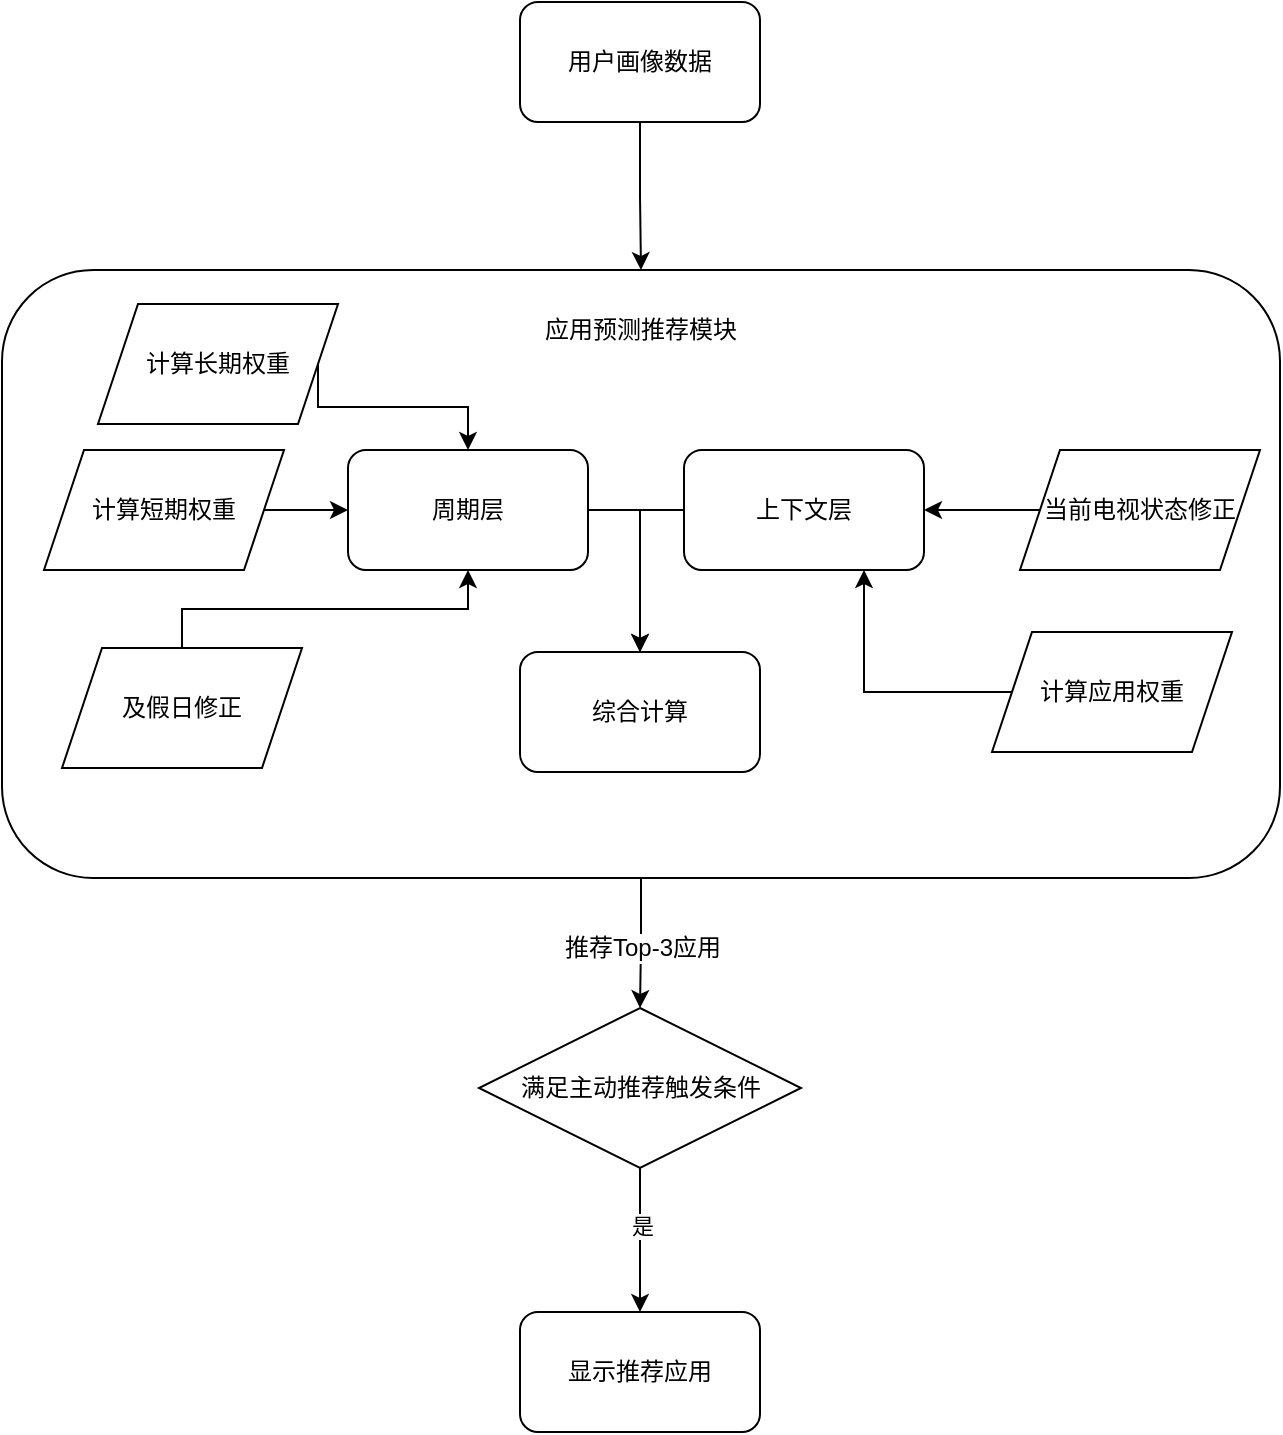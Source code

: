 <mxfile version="28.2.7">
  <diagram name="第 1 页" id="jz4rnGy-1L0_zgC-4YRw">
    <mxGraphModel dx="1426" dy="743" grid="0" gridSize="10" guides="1" tooltips="1" connect="1" arrows="1" fold="1" page="1" pageScale="1" pageWidth="827" pageHeight="1169" math="0" shadow="0">
      <root>
        <mxCell id="0" />
        <mxCell id="1" parent="0" />
        <mxCell id="Ezij4zsDTLMvI3d3QoPp-4" style="edgeStyle=orthogonalEdgeStyle;rounded=0;orthogonalLoop=1;jettySize=auto;html=1;exitX=0.5;exitY=1;exitDx=0;exitDy=0;entryX=0.5;entryY=0;entryDx=0;entryDy=0;" edge="1" parent="1" source="Ezij4zsDTLMvI3d3QoPp-1" target="Ezij4zsDTLMvI3d3QoPp-2">
          <mxGeometry relative="1" as="geometry" />
        </mxCell>
        <mxCell id="Ezij4zsDTLMvI3d3QoPp-1" value="用户画像数据" style="rounded=1;whiteSpace=wrap;html=1;" vertex="1" parent="1">
          <mxGeometry x="323" y="130" width="120" height="60" as="geometry" />
        </mxCell>
        <mxCell id="Ezij4zsDTLMvI3d3QoPp-11" style="edgeStyle=orthogonalEdgeStyle;rounded=0;orthogonalLoop=1;jettySize=auto;html=1;exitX=0.5;exitY=1;exitDx=0;exitDy=0;" edge="1" parent="1" source="Ezij4zsDTLMvI3d3QoPp-2" target="Ezij4zsDTLMvI3d3QoPp-10">
          <mxGeometry relative="1" as="geometry" />
        </mxCell>
        <mxCell id="Ezij4zsDTLMvI3d3QoPp-27" value="&lt;font style=&quot;font-size: 12px;&quot;&gt;&lt;font style=&quot;background-color: light-dark(#ffffff, var(--ge-dark-color, #121212)); color: light-dark(rgb(0, 0, 0), rgb(255, 255, 255));&quot;&gt;推荐&lt;/font&gt;&lt;font style=&quot;background-color: light-dark(#ffffff, var(--ge-dark-color, #121212)); color: light-dark(rgb(0, 0, 0), rgb(255, 255, 255));&quot;&gt;Top-3应用&lt;/font&gt;&lt;/font&gt;" style="edgeLabel;html=1;align=center;verticalAlign=middle;resizable=0;points=[];" vertex="1" connectable="0" parent="Ezij4zsDTLMvI3d3QoPp-11">
          <mxGeometry x="0.053" y="1" relative="1" as="geometry">
            <mxPoint y="1" as="offset" />
          </mxGeometry>
        </mxCell>
        <mxCell id="Ezij4zsDTLMvI3d3QoPp-2" value="" style="rounded=1;whiteSpace=wrap;html=1;" vertex="1" parent="1">
          <mxGeometry x="64" y="264" width="639" height="304" as="geometry" />
        </mxCell>
        <mxCell id="Ezij4zsDTLMvI3d3QoPp-3" value="应用预测推荐模块" style="text;html=1;whiteSpace=wrap;strokeColor=none;fillColor=none;align=center;verticalAlign=middle;rounded=0;" vertex="1" parent="1">
          <mxGeometry x="323" y="279" width="121" height="30" as="geometry" />
        </mxCell>
        <mxCell id="Ezij4zsDTLMvI3d3QoPp-26" style="edgeStyle=orthogonalEdgeStyle;rounded=0;orthogonalLoop=1;jettySize=auto;html=1;exitX=1;exitY=0.5;exitDx=0;exitDy=0;" edge="1" parent="1" source="Ezij4zsDTLMvI3d3QoPp-5" target="Ezij4zsDTLMvI3d3QoPp-24">
          <mxGeometry relative="1" as="geometry" />
        </mxCell>
        <mxCell id="Ezij4zsDTLMvI3d3QoPp-5" value="周期层" style="rounded=1;whiteSpace=wrap;html=1;" vertex="1" parent="1">
          <mxGeometry x="237" y="354" width="120" height="60" as="geometry" />
        </mxCell>
        <mxCell id="Ezij4zsDTLMvI3d3QoPp-25" style="edgeStyle=orthogonalEdgeStyle;rounded=0;orthogonalLoop=1;jettySize=auto;html=1;exitX=0;exitY=0.5;exitDx=0;exitDy=0;entryX=0.5;entryY=0;entryDx=0;entryDy=0;" edge="1" parent="1" source="Ezij4zsDTLMvI3d3QoPp-6" target="Ezij4zsDTLMvI3d3QoPp-24">
          <mxGeometry relative="1" as="geometry" />
        </mxCell>
        <mxCell id="Ezij4zsDTLMvI3d3QoPp-6" value="上下文层" style="rounded=1;whiteSpace=wrap;html=1;" vertex="1" parent="1">
          <mxGeometry x="405" y="354" width="120" height="60" as="geometry" />
        </mxCell>
        <mxCell id="Ezij4zsDTLMvI3d3QoPp-31" style="edgeStyle=orthogonalEdgeStyle;rounded=0;orthogonalLoop=1;jettySize=auto;html=1;exitX=0.5;exitY=1;exitDx=0;exitDy=0;" edge="1" parent="1" source="Ezij4zsDTLMvI3d3QoPp-10" target="Ezij4zsDTLMvI3d3QoPp-14">
          <mxGeometry relative="1" as="geometry" />
        </mxCell>
        <mxCell id="Ezij4zsDTLMvI3d3QoPp-32" value="是" style="edgeLabel;html=1;align=center;verticalAlign=middle;resizable=0;points=[];" vertex="1" connectable="0" parent="Ezij4zsDTLMvI3d3QoPp-31">
          <mxGeometry x="-0.306" y="1" relative="1" as="geometry">
            <mxPoint y="4" as="offset" />
          </mxGeometry>
        </mxCell>
        <mxCell id="Ezij4zsDTLMvI3d3QoPp-10" value="&lt;p class=&quot;MsoNormal&quot;&gt;&lt;font style=&quot;font-size: 12px;&quot;&gt;满足主动推荐触发条件&lt;/font&gt;&lt;/p&gt;" style="rhombus;whiteSpace=wrap;html=1;" vertex="1" parent="1">
          <mxGeometry x="302.5" y="633" width="161" height="80" as="geometry" />
        </mxCell>
        <mxCell id="Ezij4zsDTLMvI3d3QoPp-14" value="显示推荐应用" style="rounded=1;whiteSpace=wrap;html=1;" vertex="1" parent="1">
          <mxGeometry x="323" y="785" width="120" height="60" as="geometry" />
        </mxCell>
        <mxCell id="Ezij4zsDTLMvI3d3QoPp-19" style="rounded=0;orthogonalLoop=1;jettySize=auto;html=1;exitX=1;exitY=0.5;exitDx=0;exitDy=0;edgeStyle=elbowEdgeStyle;elbow=vertical;" edge="1" parent="1" source="Ezij4zsDTLMvI3d3QoPp-15" target="Ezij4zsDTLMvI3d3QoPp-5">
          <mxGeometry relative="1" as="geometry" />
        </mxCell>
        <mxCell id="Ezij4zsDTLMvI3d3QoPp-15" value="计算长期权重" style="shape=parallelogram;perimeter=parallelogramPerimeter;whiteSpace=wrap;html=1;fixedSize=1;" vertex="1" parent="1">
          <mxGeometry x="112" y="281" width="120" height="60" as="geometry" />
        </mxCell>
        <mxCell id="Ezij4zsDTLMvI3d3QoPp-20" style="rounded=0;orthogonalLoop=1;jettySize=auto;html=1;exitX=1;exitY=0.5;exitDx=0;exitDy=0;entryX=0;entryY=0.5;entryDx=0;entryDy=0;edgeStyle=orthogonalEdgeStyle;elbow=vertical;" edge="1" parent="1" source="Ezij4zsDTLMvI3d3QoPp-16" target="Ezij4zsDTLMvI3d3QoPp-5">
          <mxGeometry relative="1" as="geometry" />
        </mxCell>
        <mxCell id="Ezij4zsDTLMvI3d3QoPp-16" value="计算短期权重" style="shape=parallelogram;perimeter=parallelogramPerimeter;whiteSpace=wrap;html=1;fixedSize=1;" vertex="1" parent="1">
          <mxGeometry x="85" y="354" width="120" height="60" as="geometry" />
        </mxCell>
        <mxCell id="Ezij4zsDTLMvI3d3QoPp-21" style="rounded=0;orthogonalLoop=1;jettySize=auto;html=1;exitX=0.5;exitY=0;exitDx=0;exitDy=0;entryX=0.5;entryY=1;entryDx=0;entryDy=0;edgeStyle=elbowEdgeStyle;elbow=vertical;" edge="1" parent="1" source="Ezij4zsDTLMvI3d3QoPp-17" target="Ezij4zsDTLMvI3d3QoPp-5">
          <mxGeometry relative="1" as="geometry" />
        </mxCell>
        <mxCell id="Ezij4zsDTLMvI3d3QoPp-17" value="及假日修正" style="shape=parallelogram;perimeter=parallelogramPerimeter;whiteSpace=wrap;html=1;fixedSize=1;" vertex="1" parent="1">
          <mxGeometry x="94" y="453" width="120" height="60" as="geometry" />
        </mxCell>
        <mxCell id="Ezij4zsDTLMvI3d3QoPp-23" style="edgeStyle=orthogonalEdgeStyle;rounded=0;orthogonalLoop=1;jettySize=auto;html=1;exitX=0;exitY=0.5;exitDx=0;exitDy=0;" edge="1" parent="1" source="Ezij4zsDTLMvI3d3QoPp-22" target="Ezij4zsDTLMvI3d3QoPp-6">
          <mxGeometry relative="1" as="geometry" />
        </mxCell>
        <mxCell id="Ezij4zsDTLMvI3d3QoPp-22" value="当前电视状态修正" style="shape=parallelogram;perimeter=parallelogramPerimeter;whiteSpace=wrap;html=1;fixedSize=1;" vertex="1" parent="1">
          <mxGeometry x="573" y="354" width="120" height="60" as="geometry" />
        </mxCell>
        <mxCell id="Ezij4zsDTLMvI3d3QoPp-24" value="综合计算" style="rounded=1;whiteSpace=wrap;html=1;" vertex="1" parent="1">
          <mxGeometry x="323" y="455" width="120" height="60" as="geometry" />
        </mxCell>
        <mxCell id="Ezij4zsDTLMvI3d3QoPp-34" style="edgeStyle=orthogonalEdgeStyle;rounded=0;orthogonalLoop=1;jettySize=auto;html=1;exitX=0;exitY=0.5;exitDx=0;exitDy=0;entryX=0.75;entryY=1;entryDx=0;entryDy=0;" edge="1" parent="1" source="Ezij4zsDTLMvI3d3QoPp-33" target="Ezij4zsDTLMvI3d3QoPp-6">
          <mxGeometry relative="1" as="geometry" />
        </mxCell>
        <mxCell id="Ezij4zsDTLMvI3d3QoPp-33" value="计算应用权重" style="shape=parallelogram;perimeter=parallelogramPerimeter;whiteSpace=wrap;html=1;fixedSize=1;" vertex="1" parent="1">
          <mxGeometry x="559" y="445" width="120" height="60" as="geometry" />
        </mxCell>
      </root>
    </mxGraphModel>
  </diagram>
</mxfile>
